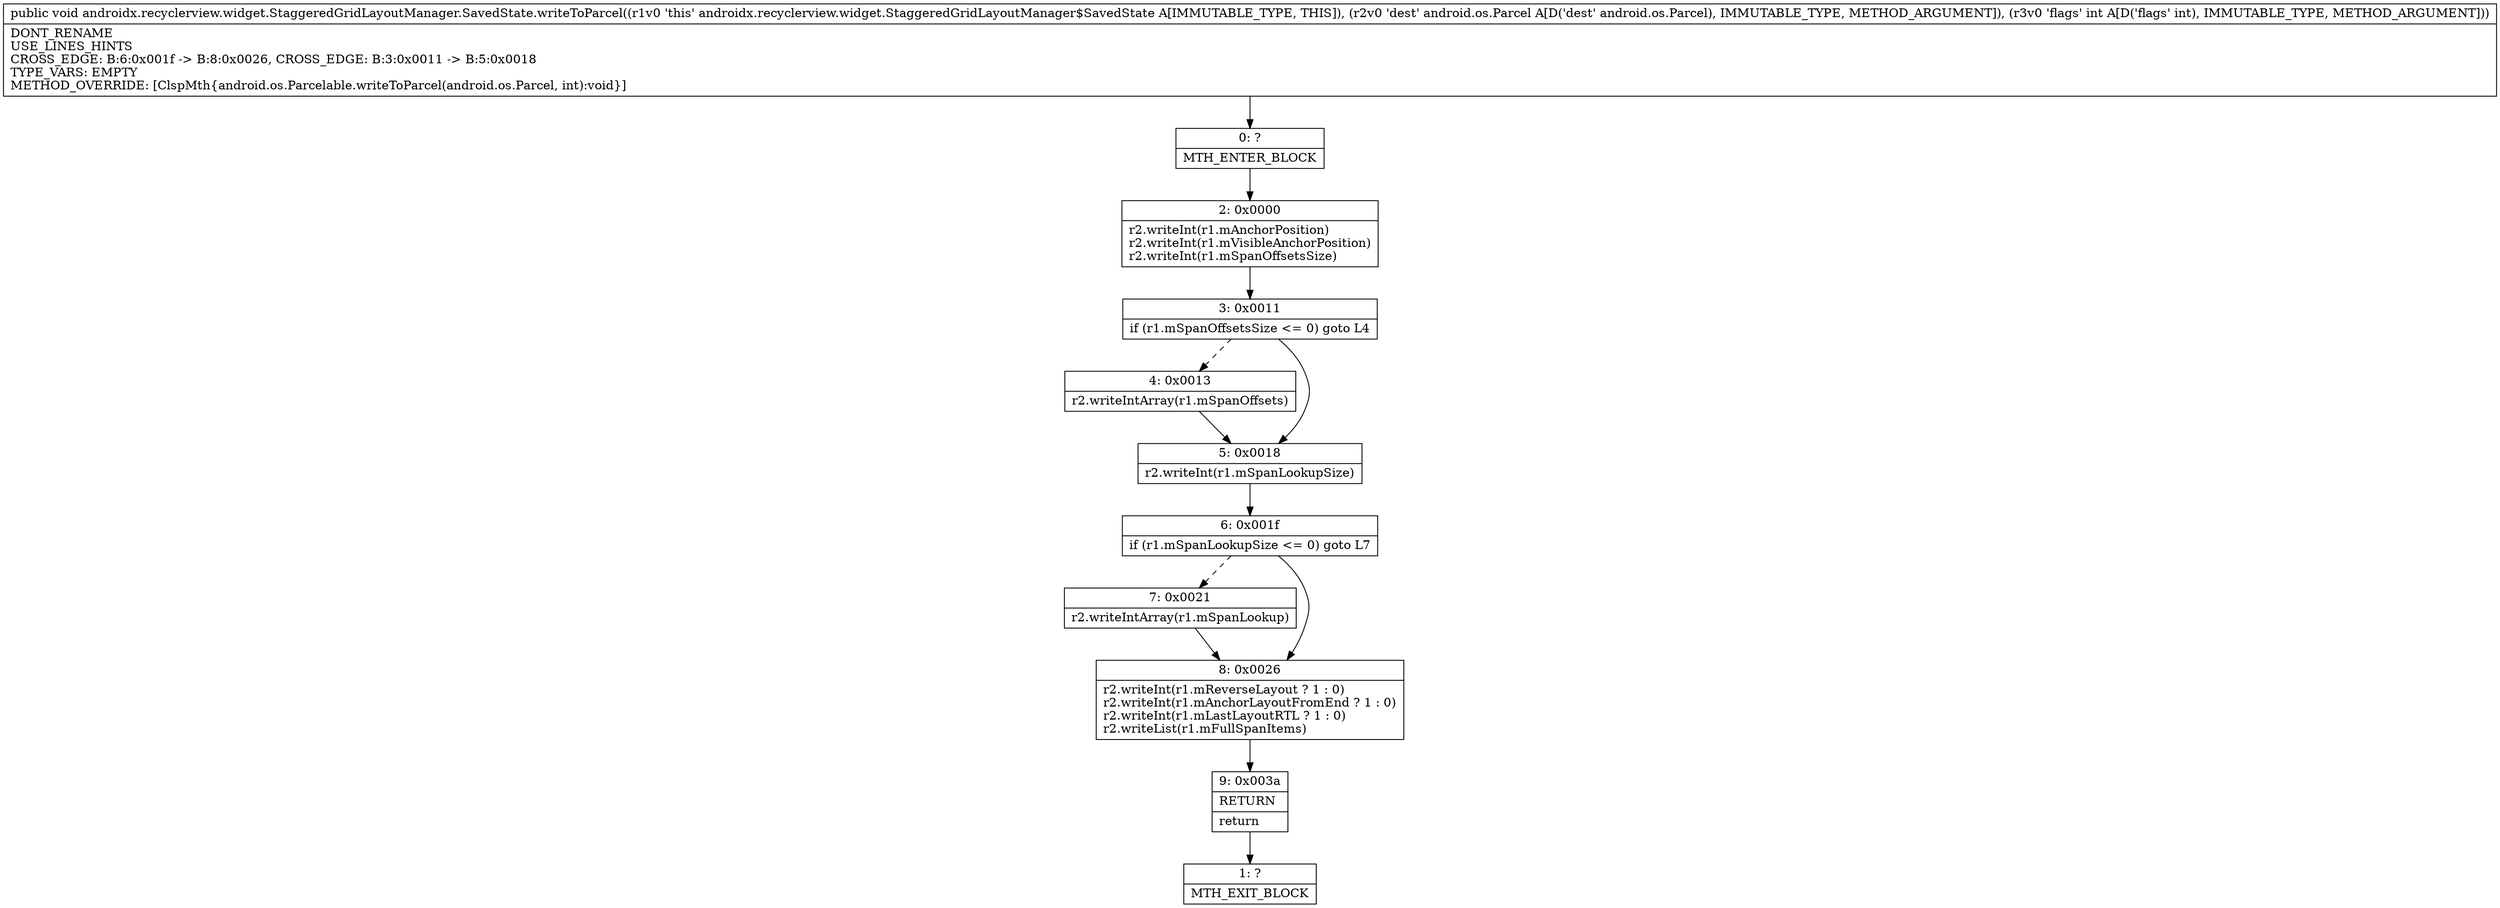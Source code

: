 digraph "CFG forandroidx.recyclerview.widget.StaggeredGridLayoutManager.SavedState.writeToParcel(Landroid\/os\/Parcel;I)V" {
Node_0 [shape=record,label="{0\:\ ?|MTH_ENTER_BLOCK\l}"];
Node_2 [shape=record,label="{2\:\ 0x0000|r2.writeInt(r1.mAnchorPosition)\lr2.writeInt(r1.mVisibleAnchorPosition)\lr2.writeInt(r1.mSpanOffsetsSize)\l}"];
Node_3 [shape=record,label="{3\:\ 0x0011|if (r1.mSpanOffsetsSize \<= 0) goto L4\l}"];
Node_4 [shape=record,label="{4\:\ 0x0013|r2.writeIntArray(r1.mSpanOffsets)\l}"];
Node_5 [shape=record,label="{5\:\ 0x0018|r2.writeInt(r1.mSpanLookupSize)\l}"];
Node_6 [shape=record,label="{6\:\ 0x001f|if (r1.mSpanLookupSize \<= 0) goto L7\l}"];
Node_7 [shape=record,label="{7\:\ 0x0021|r2.writeIntArray(r1.mSpanLookup)\l}"];
Node_8 [shape=record,label="{8\:\ 0x0026|r2.writeInt(r1.mReverseLayout ? 1 : 0)\lr2.writeInt(r1.mAnchorLayoutFromEnd ? 1 : 0)\lr2.writeInt(r1.mLastLayoutRTL ? 1 : 0)\lr2.writeList(r1.mFullSpanItems)\l}"];
Node_9 [shape=record,label="{9\:\ 0x003a|RETURN\l|return\l}"];
Node_1 [shape=record,label="{1\:\ ?|MTH_EXIT_BLOCK\l}"];
MethodNode[shape=record,label="{public void androidx.recyclerview.widget.StaggeredGridLayoutManager.SavedState.writeToParcel((r1v0 'this' androidx.recyclerview.widget.StaggeredGridLayoutManager$SavedState A[IMMUTABLE_TYPE, THIS]), (r2v0 'dest' android.os.Parcel A[D('dest' android.os.Parcel), IMMUTABLE_TYPE, METHOD_ARGUMENT]), (r3v0 'flags' int A[D('flags' int), IMMUTABLE_TYPE, METHOD_ARGUMENT]))  | DONT_RENAME\lUSE_LINES_HINTS\lCROSS_EDGE: B:6:0x001f \-\> B:8:0x0026, CROSS_EDGE: B:3:0x0011 \-\> B:5:0x0018\lTYPE_VARS: EMPTY\lMETHOD_OVERRIDE: [ClspMth\{android.os.Parcelable.writeToParcel(android.os.Parcel, int):void\}]\l}"];
MethodNode -> Node_0;Node_0 -> Node_2;
Node_2 -> Node_3;
Node_3 -> Node_4[style=dashed];
Node_3 -> Node_5;
Node_4 -> Node_5;
Node_5 -> Node_6;
Node_6 -> Node_7[style=dashed];
Node_6 -> Node_8;
Node_7 -> Node_8;
Node_8 -> Node_9;
Node_9 -> Node_1;
}


